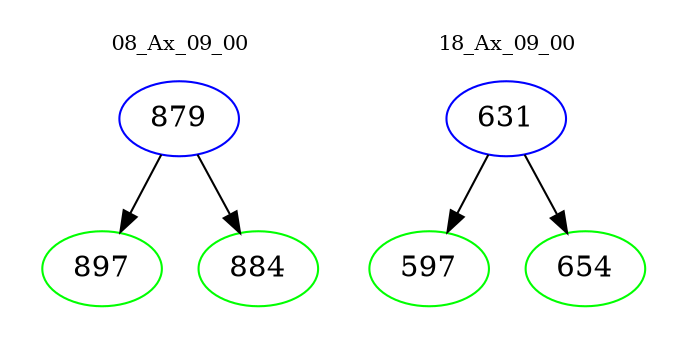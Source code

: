 digraph{
subgraph cluster_0 {
color = white
label = "08_Ax_09_00";
fontsize=10;
T0_879 [label="879", color="blue"]
T0_879 -> T0_897 [color="black"]
T0_897 [label="897", color="green"]
T0_879 -> T0_884 [color="black"]
T0_884 [label="884", color="green"]
}
subgraph cluster_1 {
color = white
label = "18_Ax_09_00";
fontsize=10;
T1_631 [label="631", color="blue"]
T1_631 -> T1_597 [color="black"]
T1_597 [label="597", color="green"]
T1_631 -> T1_654 [color="black"]
T1_654 [label="654", color="green"]
}
}
